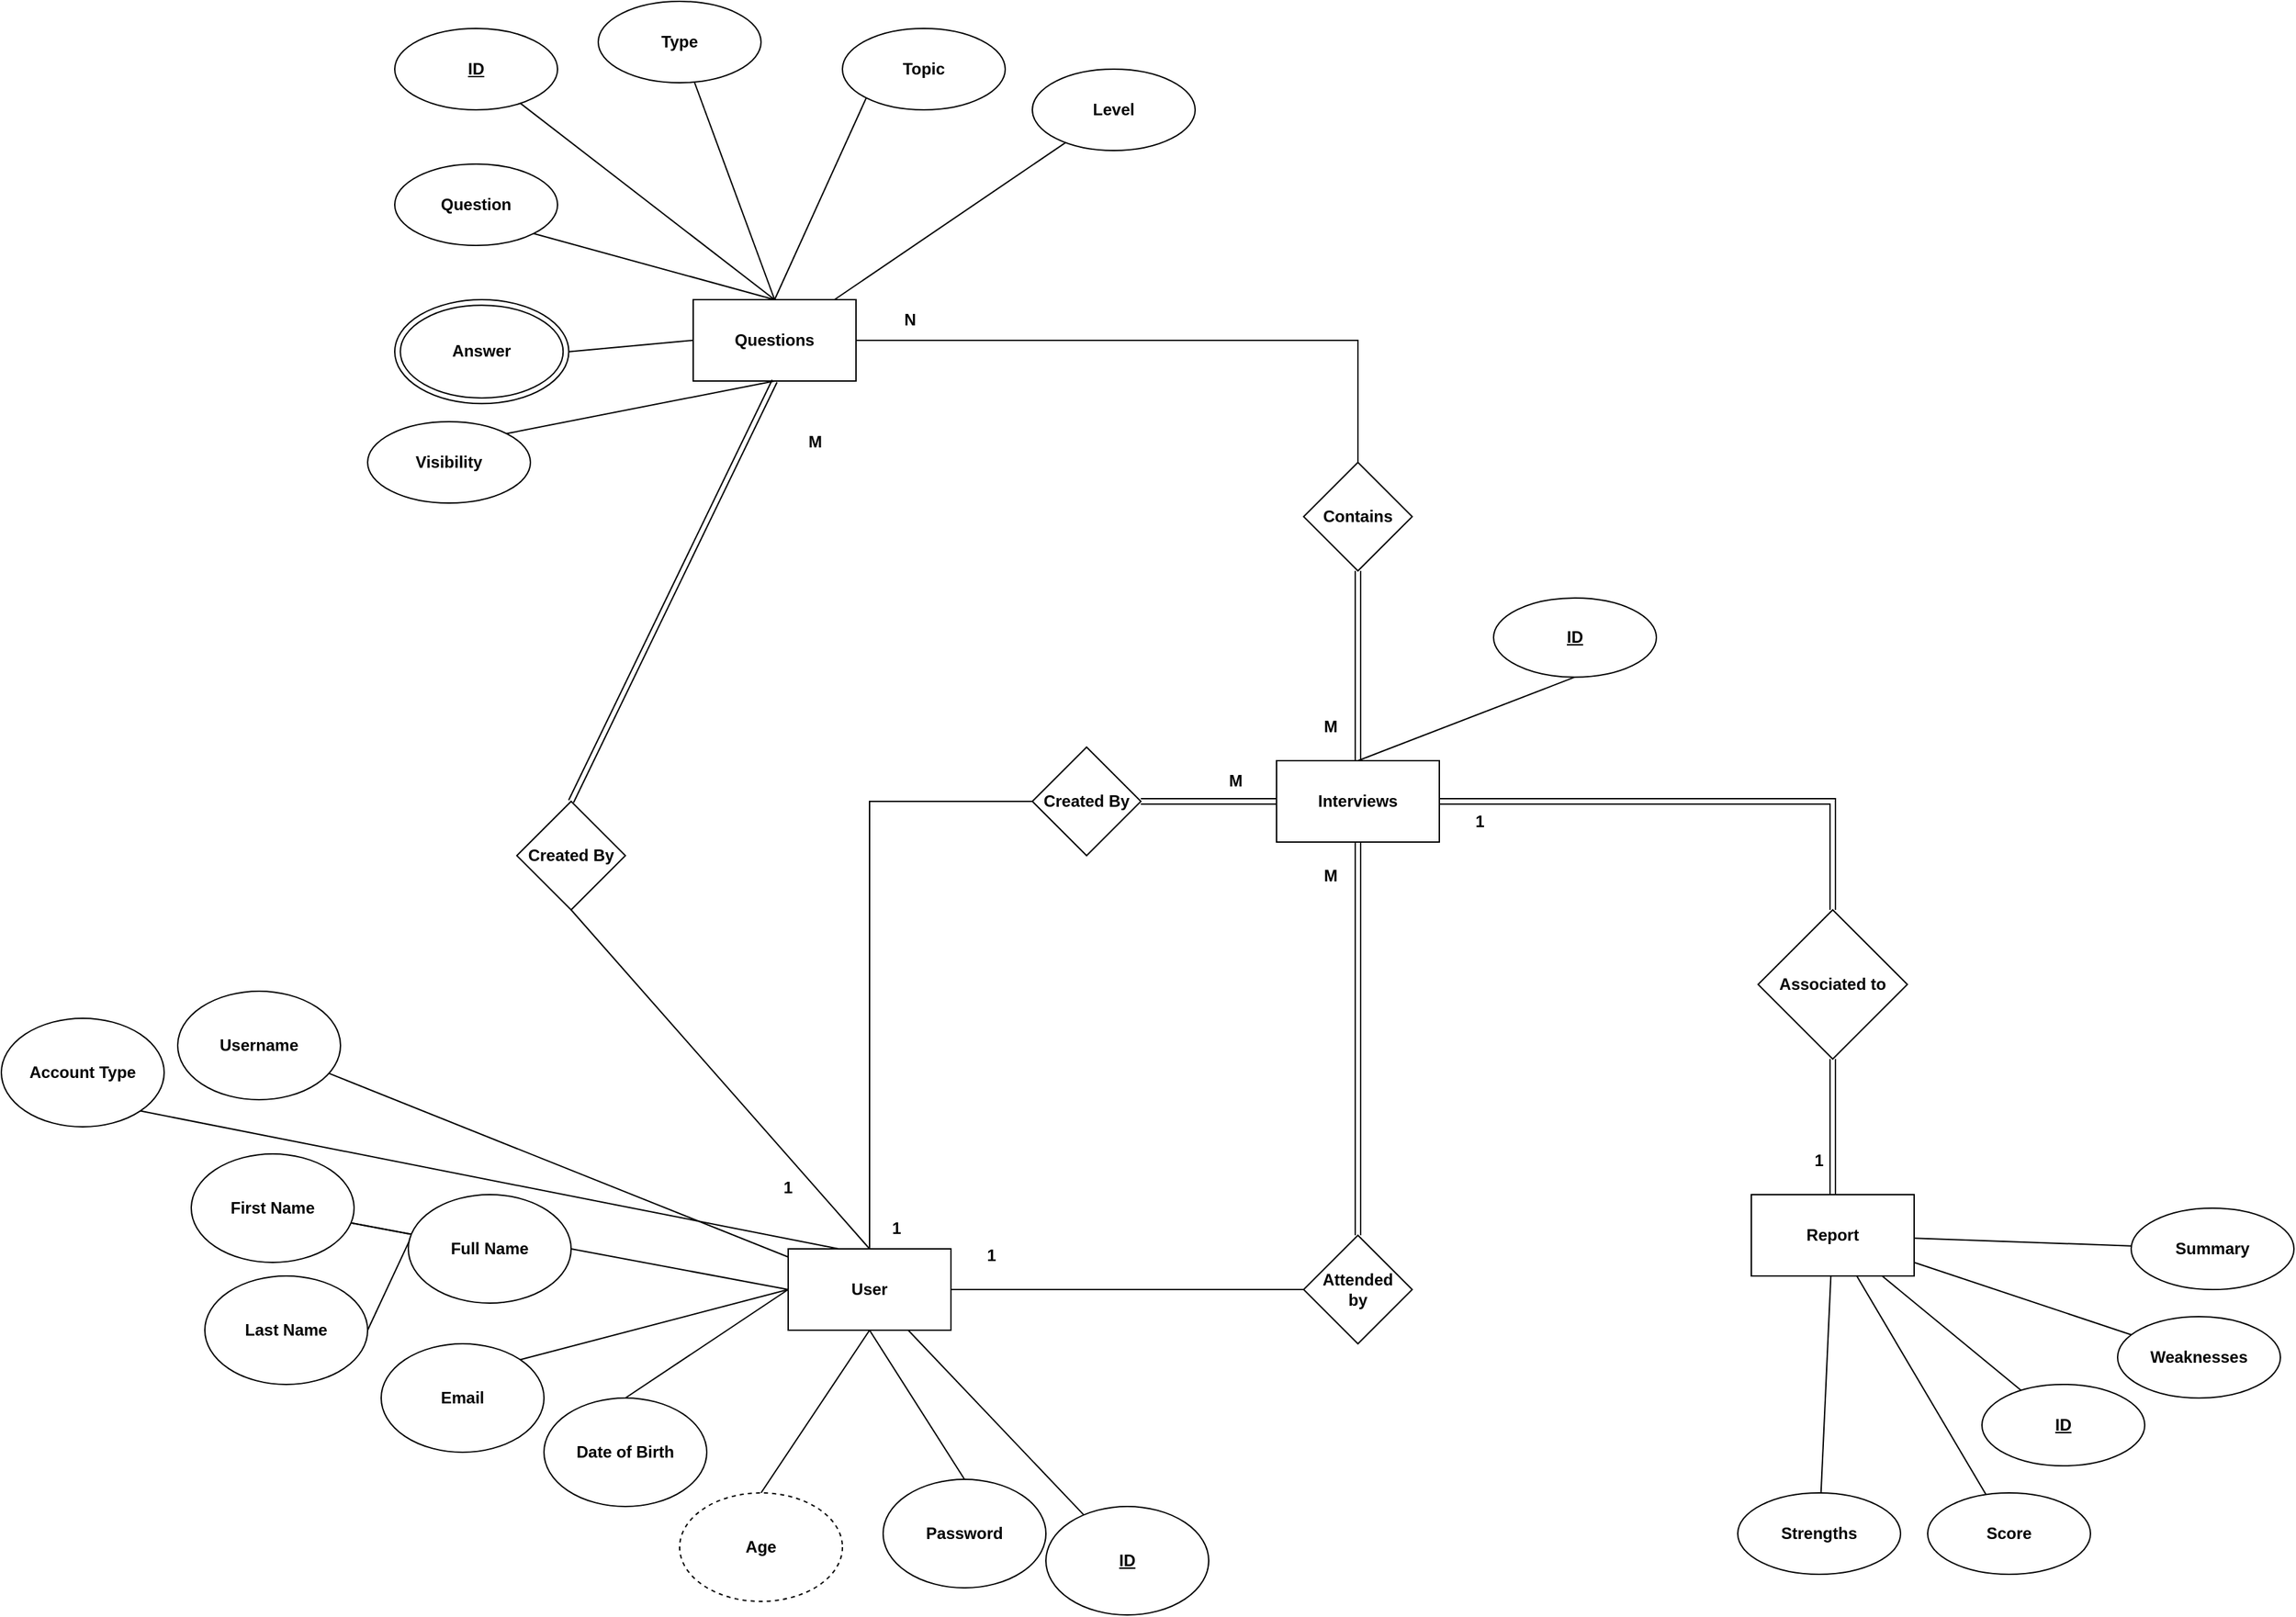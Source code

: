 <mxfile version="20.6.0" type="device"><diagram id="gMeY4CiZzxiTSthGEyME" name="Page-1"><mxGraphModel dx="1579" dy="1581" grid="1" gridSize="10" guides="1" tooltips="1" connect="1" arrows="1" fold="1" page="0" pageScale="1" pageWidth="1100" pageHeight="850" math="0" shadow="0"><root><mxCell id="0"/><mxCell id="1" parent="0"/><mxCell id="HzVAY1CZKWsbAnJS4__g-11" style="edgeStyle=none;rounded=0;orthogonalLoop=1;jettySize=auto;html=1;exitX=0;exitY=0.5;exitDx=0;exitDy=0;entryX=1;entryY=0.5;entryDx=0;entryDy=0;endArrow=none;endFill=0;" parent="1" source="HzVAY1CZKWsbAnJS4__g-1" target="HzVAY1CZKWsbAnJS4__g-2" edge="1"><mxGeometry relative="1" as="geometry"/></mxCell><mxCell id="HzVAY1CZKWsbAnJS4__g-12" style="edgeStyle=none;rounded=0;orthogonalLoop=1;jettySize=auto;html=1;exitX=0;exitY=0.5;exitDx=0;exitDy=0;entryX=1;entryY=0;entryDx=0;entryDy=0;endArrow=none;endFill=0;" parent="1" source="HzVAY1CZKWsbAnJS4__g-1" target="HzVAY1CZKWsbAnJS4__g-4" edge="1"><mxGeometry relative="1" as="geometry"/></mxCell><mxCell id="HzVAY1CZKWsbAnJS4__g-13" style="edgeStyle=none;rounded=0;orthogonalLoop=1;jettySize=auto;html=1;exitX=0;exitY=0.5;exitDx=0;exitDy=0;entryX=0.5;entryY=0;entryDx=0;entryDy=0;endArrow=none;endFill=0;" parent="1" source="HzVAY1CZKWsbAnJS4__g-1" target="HzVAY1CZKWsbAnJS4__g-6" edge="1"><mxGeometry relative="1" as="geometry"/></mxCell><mxCell id="HzVAY1CZKWsbAnJS4__g-14" style="edgeStyle=none;rounded=0;orthogonalLoop=1;jettySize=auto;html=1;exitX=0.5;exitY=1;exitDx=0;exitDy=0;entryX=0.5;entryY=0;entryDx=0;entryDy=0;endArrow=none;endFill=0;" parent="1" source="HzVAY1CZKWsbAnJS4__g-1" target="HzVAY1CZKWsbAnJS4__g-7" edge="1"><mxGeometry relative="1" as="geometry"/></mxCell><mxCell id="HzVAY1CZKWsbAnJS4__g-15" style="edgeStyle=none;rounded=0;orthogonalLoop=1;jettySize=auto;html=1;exitX=0.5;exitY=1;exitDx=0;exitDy=0;entryX=0.5;entryY=0;entryDx=0;entryDy=0;endArrow=none;endFill=0;" parent="1" source="HzVAY1CZKWsbAnJS4__g-1" target="HzVAY1CZKWsbAnJS4__g-5" edge="1"><mxGeometry relative="1" as="geometry"/></mxCell><mxCell id="HzVAY1CZKWsbAnJS4__g-17" style="edgeStyle=none;rounded=0;orthogonalLoop=1;jettySize=auto;html=1;exitX=0.353;exitY=0.017;exitDx=0;exitDy=0;entryX=1;entryY=1;entryDx=0;entryDy=0;endArrow=none;endFill=0;exitPerimeter=0;" parent="1" source="HzVAY1CZKWsbAnJS4__g-1" target="HzVAY1CZKWsbAnJS4__g-16" edge="1"><mxGeometry relative="1" as="geometry"/></mxCell><mxCell id="HzVAY1CZKWsbAnJS4__g-20" value="" style="edgeStyle=none;rounded=0;orthogonalLoop=1;jettySize=auto;html=1;endArrow=none;endFill=0;" parent="1" source="HzVAY1CZKWsbAnJS4__g-1" target="HzVAY1CZKWsbAnJS4__g-18" edge="1"><mxGeometry relative="1" as="geometry"/></mxCell><mxCell id="HzVAY1CZKWsbAnJS4__g-34" value="" style="edgeStyle=none;rounded=0;orthogonalLoop=1;jettySize=auto;html=1;endArrow=none;endFill=0;" parent="1" source="HzVAY1CZKWsbAnJS4__g-1" target="HzVAY1CZKWsbAnJS4__g-33" edge="1"><mxGeometry relative="1" as="geometry"/></mxCell><mxCell id="2QGJPH2X2eXKXfC0UT2v-19" style="edgeStyle=none;rounded=0;orthogonalLoop=1;jettySize=auto;html=1;exitX=0.5;exitY=0;exitDx=0;exitDy=0;entryX=0;entryY=0.5;entryDx=0;entryDy=0;endArrow=none;endFill=0;" edge="1" parent="1" source="HzVAY1CZKWsbAnJS4__g-1" target="2QGJPH2X2eXKXfC0UT2v-16"><mxGeometry relative="1" as="geometry"><Array as="points"><mxPoint x="430" y="-140"/></Array></mxGeometry></mxCell><mxCell id="2QGJPH2X2eXKXfC0UT2v-56" value="" style="edgeStyle=none;rounded=0;orthogonalLoop=1;jettySize=auto;html=1;endArrow=none;endFill=0;" edge="1" parent="1" source="HzVAY1CZKWsbAnJS4__g-1" target="2QGJPH2X2eXKXfC0UT2v-55"><mxGeometry relative="1" as="geometry"/></mxCell><mxCell id="HzVAY1CZKWsbAnJS4__g-1" value="&lt;b&gt;User&lt;/b&gt;" style="rounded=0;whiteSpace=wrap;html=1;" parent="1" vertex="1"><mxGeometry x="370" y="190" width="120" height="60" as="geometry"/></mxCell><mxCell id="HzVAY1CZKWsbAnJS4__g-24" value="" style="edgeStyle=none;rounded=0;orthogonalLoop=1;jettySize=auto;html=1;endArrow=none;endFill=0;" parent="1" source="HzVAY1CZKWsbAnJS4__g-2" target="HzVAY1CZKWsbAnJS4__g-22" edge="1"><mxGeometry relative="1" as="geometry"/></mxCell><mxCell id="HzVAY1CZKWsbAnJS4__g-25" value="" style="edgeStyle=none;rounded=0;orthogonalLoop=1;jettySize=auto;html=1;endArrow=none;endFill=0;" parent="1" source="HzVAY1CZKWsbAnJS4__g-2" target="HzVAY1CZKWsbAnJS4__g-22" edge="1"><mxGeometry relative="1" as="geometry"/></mxCell><mxCell id="HzVAY1CZKWsbAnJS4__g-27" style="edgeStyle=none;rounded=0;orthogonalLoop=1;jettySize=auto;html=1;exitX=0.021;exitY=0.379;exitDx=0;exitDy=0;entryX=1;entryY=0.5;entryDx=0;entryDy=0;endArrow=none;endFill=0;exitPerimeter=0;" parent="1" source="HzVAY1CZKWsbAnJS4__g-2" target="HzVAY1CZKWsbAnJS4__g-23" edge="1"><mxGeometry relative="1" as="geometry"/></mxCell><mxCell id="HzVAY1CZKWsbAnJS4__g-2" value="&lt;b&gt;Full Name&lt;br&gt;&lt;/b&gt;" style="ellipse;whiteSpace=wrap;html=1;strokeColor=default;" parent="1" vertex="1"><mxGeometry x="90" y="150" width="120" height="80" as="geometry"/></mxCell><mxCell id="HzVAY1CZKWsbAnJS4__g-4" value="&lt;b&gt;Email&lt;br&gt;&lt;/b&gt;" style="ellipse;whiteSpace=wrap;html=1;" parent="1" vertex="1"><mxGeometry x="70" y="260" width="120" height="80" as="geometry"/></mxCell><mxCell id="HzVAY1CZKWsbAnJS4__g-5" value="&lt;b&gt;Password&lt;br&gt;&lt;/b&gt;" style="ellipse;whiteSpace=wrap;html=1;" parent="1" vertex="1"><mxGeometry x="440" y="360" width="120" height="80" as="geometry"/></mxCell><mxCell id="HzVAY1CZKWsbAnJS4__g-6" value="&lt;b&gt;Date of Birth&lt;br&gt;&lt;/b&gt;" style="ellipse;whiteSpace=wrap;html=1;" parent="1" vertex="1"><mxGeometry x="190" y="300" width="120" height="80" as="geometry"/></mxCell><mxCell id="HzVAY1CZKWsbAnJS4__g-7" value="&lt;b&gt;Age&lt;br&gt;&lt;/b&gt;" style="ellipse;whiteSpace=wrap;html=1;dashed=1;" parent="1" vertex="1"><mxGeometry x="290" y="370" width="120" height="80" as="geometry"/></mxCell><mxCell id="HzVAY1CZKWsbAnJS4__g-16" value="&lt;b&gt;Account Type&lt;br&gt;&lt;/b&gt;" style="ellipse;whiteSpace=wrap;html=1;" parent="1" vertex="1"><mxGeometry x="-210" y="20" width="120" height="80" as="geometry"/></mxCell><mxCell id="HzVAY1CZKWsbAnJS4__g-18" value="&lt;b&gt;Username&lt;br&gt;&lt;/b&gt;" style="ellipse;whiteSpace=wrap;html=1;" parent="1" vertex="1"><mxGeometry x="-80" width="120" height="80" as="geometry"/></mxCell><mxCell id="HzVAY1CZKWsbAnJS4__g-22" value="&lt;b&gt;First Name&lt;/b&gt;" style="ellipse;whiteSpace=wrap;html=1;strokeColor=default;" parent="1" vertex="1"><mxGeometry x="-70" y="120" width="120" height="80" as="geometry"/></mxCell><mxCell id="HzVAY1CZKWsbAnJS4__g-23" value="&lt;b&gt;Last Name&lt;/b&gt;" style="ellipse;whiteSpace=wrap;html=1;strokeColor=default;" parent="1" vertex="1"><mxGeometry x="-60" y="210" width="120" height="80" as="geometry"/></mxCell><mxCell id="HzVAY1CZKWsbAnJS4__g-29" style="edgeStyle=none;rounded=0;orthogonalLoop=1;jettySize=auto;html=1;entryX=1;entryY=1;entryDx=0;entryDy=0;endArrow=none;endFill=0;exitX=0.5;exitY=0;exitDx=0;exitDy=0;" parent="1" source="HzVAY1CZKWsbAnJS4__g-31" target="HzVAY1CZKWsbAnJS4__g-35" edge="1"><mxGeometry relative="1" as="geometry"><mxPoint x="172.426" y="-531.716" as="targetPoint"/><mxPoint x="380" y="-550" as="sourcePoint"/></mxGeometry></mxCell><mxCell id="HzVAY1CZKWsbAnJS4__g-30" value="" style="edgeStyle=none;rounded=0;orthogonalLoop=1;jettySize=auto;html=1;endArrow=none;endFill=0;exitX=0.5;exitY=0;exitDx=0;exitDy=0;" parent="1" source="HzVAY1CZKWsbAnJS4__g-31" target="HzVAY1CZKWsbAnJS4__g-32" edge="1"><mxGeometry relative="1" as="geometry"/></mxCell><mxCell id="HzVAY1CZKWsbAnJS4__g-41" style="edgeStyle=none;rounded=0;orthogonalLoop=1;jettySize=auto;html=1;exitX=0;exitY=0.5;exitDx=0;exitDy=0;entryX=1;entryY=0.5;entryDx=0;entryDy=0;endArrow=none;endFill=0;" parent="1" source="HzVAY1CZKWsbAnJS4__g-31" target="HzVAY1CZKWsbAnJS4__g-40" edge="1"><mxGeometry relative="1" as="geometry"/></mxCell><mxCell id="HzVAY1CZKWsbAnJS4__g-48" style="edgeStyle=none;rounded=0;orthogonalLoop=1;jettySize=auto;html=1;exitX=0.5;exitY=1;exitDx=0;exitDy=0;entryX=1;entryY=0;entryDx=0;entryDy=0;endArrow=none;endFill=0;" parent="1" source="HzVAY1CZKWsbAnJS4__g-31" target="HzVAY1CZKWsbAnJS4__g-47" edge="1"><mxGeometry relative="1" as="geometry"/></mxCell><mxCell id="HzVAY1CZKWsbAnJS4__g-51" style="edgeStyle=none;rounded=0;orthogonalLoop=1;jettySize=auto;html=1;exitX=0.5;exitY=0;exitDx=0;exitDy=0;entryX=0;entryY=1;entryDx=0;entryDy=0;endArrow=none;endFill=0;" parent="1" source="HzVAY1CZKWsbAnJS4__g-31" target="HzVAY1CZKWsbAnJS4__g-50" edge="1"><mxGeometry relative="1" as="geometry"/></mxCell><mxCell id="2QGJPH2X2eXKXfC0UT2v-11" value="" style="edgeStyle=none;rounded=0;orthogonalLoop=1;jettySize=auto;html=1;endArrow=none;endFill=0;" edge="1" parent="1" source="HzVAY1CZKWsbAnJS4__g-31" target="2QGJPH2X2eXKXfC0UT2v-10"><mxGeometry relative="1" as="geometry"/></mxCell><mxCell id="2QGJPH2X2eXKXfC0UT2v-22" style="edgeStyle=none;rounded=0;orthogonalLoop=1;jettySize=auto;html=1;exitX=1;exitY=0.5;exitDx=0;exitDy=0;entryX=0.5;entryY=0;entryDx=0;entryDy=0;endArrow=none;endFill=0;" edge="1" parent="1" source="HzVAY1CZKWsbAnJS4__g-31" target="2QGJPH2X2eXKXfC0UT2v-20"><mxGeometry relative="1" as="geometry"><Array as="points"><mxPoint x="790" y="-480"/></Array></mxGeometry></mxCell><mxCell id="2QGJPH2X2eXKXfC0UT2v-36" value="" style="edgeStyle=none;rounded=0;orthogonalLoop=1;jettySize=auto;html=1;endArrow=none;endFill=0;exitX=0.5;exitY=0;exitDx=0;exitDy=0;" edge="1" parent="1" source="HzVAY1CZKWsbAnJS4__g-31" target="2QGJPH2X2eXKXfC0UT2v-35"><mxGeometry relative="1" as="geometry"/></mxCell><mxCell id="HzVAY1CZKWsbAnJS4__g-31" value="&lt;b&gt;Questions&lt;/b&gt;" style="rounded=0;whiteSpace=wrap;html=1;" parent="1" vertex="1"><mxGeometry x="300" y="-510" width="120" height="60" as="geometry"/></mxCell><mxCell id="HzVAY1CZKWsbAnJS4__g-32" value="&lt;b&gt;&lt;u&gt;ID&lt;/u&gt;&lt;br&gt;&lt;/b&gt;" style="ellipse;whiteSpace=wrap;html=1;" parent="1" vertex="1"><mxGeometry x="80" y="-710" width="120" height="60" as="geometry"/></mxCell><mxCell id="HzVAY1CZKWsbAnJS4__g-33" value="&lt;b&gt;&lt;u&gt;ID&lt;/u&gt;&lt;br&gt;&lt;/b&gt;" style="ellipse;whiteSpace=wrap;html=1;" parent="1" vertex="1"><mxGeometry x="560" y="380" width="120" height="80" as="geometry"/></mxCell><mxCell id="HzVAY1CZKWsbAnJS4__g-35" value="&lt;b&gt;Question&lt;br&gt;&lt;/b&gt;" style="ellipse;whiteSpace=wrap;html=1;" parent="1" vertex="1"><mxGeometry x="80" y="-610" width="120" height="60" as="geometry"/></mxCell><mxCell id="2QGJPH2X2eXKXfC0UT2v-13" style="edgeStyle=none;rounded=0;orthogonalLoop=1;jettySize=auto;html=1;exitX=0.5;exitY=0;exitDx=0;exitDy=0;entryX=0.5;entryY=1;entryDx=0;entryDy=0;endArrow=none;endFill=0;" edge="1" parent="1" source="HzVAY1CZKWsbAnJS4__g-42" target="HzVAY1CZKWsbAnJS4__g-43"><mxGeometry relative="1" as="geometry"/></mxCell><mxCell id="2QGJPH2X2eXKXfC0UT2v-17" value="" style="edgeStyle=none;rounded=0;orthogonalLoop=1;jettySize=auto;html=1;endArrow=none;endFill=0;shape=link;" edge="1" parent="1" source="HzVAY1CZKWsbAnJS4__g-42" target="2QGJPH2X2eXKXfC0UT2v-16"><mxGeometry relative="1" as="geometry"/></mxCell><mxCell id="2QGJPH2X2eXKXfC0UT2v-21" value="" style="edgeStyle=none;rounded=0;orthogonalLoop=1;jettySize=auto;html=1;endArrow=none;endFill=0;shape=link;" edge="1" parent="1" source="HzVAY1CZKWsbAnJS4__g-42" target="2QGJPH2X2eXKXfC0UT2v-20"><mxGeometry relative="1" as="geometry"/></mxCell><mxCell id="HzVAY1CZKWsbAnJS4__g-42" value="&lt;b&gt;Interviews&lt;/b&gt;" style="rounded=0;whiteSpace=wrap;html=1;strokeColor=default;" parent="1" vertex="1"><mxGeometry x="730" y="-170" width="120" height="60" as="geometry"/></mxCell><mxCell id="HzVAY1CZKWsbAnJS4__g-43" value="&lt;b&gt;&lt;u&gt;ID&lt;/u&gt;&lt;br&gt;&lt;/b&gt;" style="ellipse;whiteSpace=wrap;html=1;" parent="1" vertex="1"><mxGeometry x="890" y="-290" width="120" height="58.33" as="geometry"/></mxCell><mxCell id="HzVAY1CZKWsbAnJS4__g-47" value="&lt;b&gt;Visibility&lt;br&gt;&lt;/b&gt;" style="ellipse;whiteSpace=wrap;html=1;" parent="1" vertex="1"><mxGeometry x="60" y="-420" width="120" height="60" as="geometry"/></mxCell><mxCell id="HzVAY1CZKWsbAnJS4__g-50" value="&lt;b&gt;Topic&lt;br&gt;&lt;/b&gt;" style="ellipse;whiteSpace=wrap;html=1;" parent="1" vertex="1"><mxGeometry x="410" y="-710" width="120" height="60" as="geometry"/></mxCell><mxCell id="2QGJPH2X2eXKXfC0UT2v-10" value="&lt;b&gt;Level&lt;/b&gt;" style="ellipse;whiteSpace=wrap;html=1;rounded=0;" vertex="1" parent="1"><mxGeometry x="550" y="-680.0" width="120" height="60" as="geometry"/></mxCell><mxCell id="2QGJPH2X2eXKXfC0UT2v-16" value="&lt;b&gt;Created By&lt;/b&gt;" style="rhombus;whiteSpace=wrap;html=1;rounded=0;" vertex="1" parent="1"><mxGeometry x="550" y="-180" width="80" height="80" as="geometry"/></mxCell><mxCell id="2QGJPH2X2eXKXfC0UT2v-20" value="&lt;b&gt;Contains&lt;/b&gt;" style="rhombus;whiteSpace=wrap;html=1;rounded=0;" vertex="1" parent="1"><mxGeometry x="750" y="-390" width="80" height="80" as="geometry"/></mxCell><mxCell id="2QGJPH2X2eXKXfC0UT2v-23" value="&lt;b&gt;N&lt;/b&gt;" style="text;html=1;strokeColor=none;fillColor=none;align=center;verticalAlign=middle;whiteSpace=wrap;rounded=0;" vertex="1" parent="1"><mxGeometry x="430" y="-510" width="60" height="30" as="geometry"/></mxCell><mxCell id="2QGJPH2X2eXKXfC0UT2v-24" value="&lt;b&gt;M&lt;/b&gt;" style="text;html=1;strokeColor=none;fillColor=none;align=center;verticalAlign=middle;whiteSpace=wrap;rounded=0;" vertex="1" parent="1"><mxGeometry x="740" y="-210" width="60" height="30" as="geometry"/></mxCell><mxCell id="2QGJPH2X2eXKXfC0UT2v-25" value="&lt;b&gt;1&lt;/b&gt;" style="text;html=1;strokeColor=none;fillColor=none;align=center;verticalAlign=middle;whiteSpace=wrap;rounded=0;" vertex="1" parent="1"><mxGeometry x="420" y="160" width="60" height="30" as="geometry"/></mxCell><mxCell id="2QGJPH2X2eXKXfC0UT2v-28" value="&lt;b&gt;M&lt;/b&gt;" style="text;html=1;strokeColor=none;fillColor=none;align=center;verticalAlign=middle;whiteSpace=wrap;rounded=0;" vertex="1" parent="1"><mxGeometry x="670" y="-170" width="60" height="30" as="geometry"/></mxCell><mxCell id="2QGJPH2X2eXKXfC0UT2v-30" style="edgeStyle=none;rounded=0;orthogonalLoop=1;jettySize=auto;html=1;exitX=0.5;exitY=0;exitDx=0;exitDy=0;entryX=0.5;entryY=1;entryDx=0;entryDy=0;endArrow=none;endFill=0;shape=link;" edge="1" parent="1" source="2QGJPH2X2eXKXfC0UT2v-29" target="HzVAY1CZKWsbAnJS4__g-31"><mxGeometry relative="1" as="geometry"/></mxCell><mxCell id="2QGJPH2X2eXKXfC0UT2v-31" style="edgeStyle=none;rounded=0;orthogonalLoop=1;jettySize=auto;html=1;exitX=0.5;exitY=1;exitDx=0;exitDy=0;entryX=0.5;entryY=0;entryDx=0;entryDy=0;endArrow=none;endFill=0;" edge="1" parent="1" source="2QGJPH2X2eXKXfC0UT2v-29" target="HzVAY1CZKWsbAnJS4__g-1"><mxGeometry relative="1" as="geometry"/></mxCell><mxCell id="2QGJPH2X2eXKXfC0UT2v-29" value="&lt;b&gt;Created By&lt;/b&gt;" style="rhombus;whiteSpace=wrap;html=1;" vertex="1" parent="1"><mxGeometry x="170" y="-140.0" width="80" height="80" as="geometry"/></mxCell><mxCell id="2QGJPH2X2eXKXfC0UT2v-32" style="edgeStyle=none;rounded=0;orthogonalLoop=1;jettySize=auto;html=1;exitX=0.5;exitY=1;exitDx=0;exitDy=0;endArrow=none;endFill=0;" edge="1" parent="1" source="HzVAY1CZKWsbAnJS4__g-18" target="HzVAY1CZKWsbAnJS4__g-18"><mxGeometry relative="1" as="geometry"/></mxCell><mxCell id="2QGJPH2X2eXKXfC0UT2v-33" value="&lt;b&gt;M&lt;/b&gt;" style="text;html=1;strokeColor=none;fillColor=none;align=center;verticalAlign=middle;whiteSpace=wrap;rounded=0;" vertex="1" parent="1"><mxGeometry x="360" y="-420" width="60" height="30" as="geometry"/></mxCell><mxCell id="2QGJPH2X2eXKXfC0UT2v-34" value="&lt;b&gt;1&lt;/b&gt;" style="text;html=1;strokeColor=none;fillColor=none;align=center;verticalAlign=middle;whiteSpace=wrap;rounded=0;" vertex="1" parent="1"><mxGeometry x="340" y="130" width="60" height="30" as="geometry"/></mxCell><mxCell id="2QGJPH2X2eXKXfC0UT2v-35" value="&lt;b&gt;Type&lt;/b&gt;" style="ellipse;whiteSpace=wrap;html=1;rounded=0;" vertex="1" parent="1"><mxGeometry x="230" y="-730" width="120" height="60" as="geometry"/></mxCell><mxCell id="2QGJPH2X2eXKXfC0UT2v-37" value="" style="group" vertex="1" connectable="0" parent="1"><mxGeometry x="80" y="-510" width="128.27" height="76.67" as="geometry"/></mxCell><mxCell id="HzVAY1CZKWsbAnJS4__g-40" value="" style="ellipse;whiteSpace=wrap;html=1;strokeColor=default;" parent="2QGJPH2X2eXKXfC0UT2v-37" vertex="1"><mxGeometry width="128.27" height="76.67" as="geometry"/></mxCell><mxCell id="HzVAY1CZKWsbAnJS4__g-36" value="&lt;b&gt;Answer&lt;br&gt;&lt;/b&gt;" style="ellipse;whiteSpace=wrap;html=1;" parent="2QGJPH2X2eXKXfC0UT2v-37" vertex="1"><mxGeometry x="4.13" y="4.16" width="120" height="68.33" as="geometry"/></mxCell><mxCell id="2QGJPH2X2eXKXfC0UT2v-40" value="" style="edgeStyle=none;rounded=0;orthogonalLoop=1;jettySize=auto;html=1;endArrow=none;endFill=0;" edge="1" parent="1" source="2QGJPH2X2eXKXfC0UT2v-38" target="2QGJPH2X2eXKXfC0UT2v-39"><mxGeometry relative="1" as="geometry"/></mxCell><mxCell id="2QGJPH2X2eXKXfC0UT2v-42" value="" style="edgeStyle=none;rounded=0;orthogonalLoop=1;jettySize=auto;html=1;endArrow=none;endFill=0;" edge="1" parent="1" source="2QGJPH2X2eXKXfC0UT2v-38" target="2QGJPH2X2eXKXfC0UT2v-41"><mxGeometry relative="1" as="geometry"/></mxCell><mxCell id="2QGJPH2X2eXKXfC0UT2v-44" value="" style="edgeStyle=none;rounded=0;orthogonalLoop=1;jettySize=auto;html=1;endArrow=none;endFill=0;" edge="1" parent="1" source="2QGJPH2X2eXKXfC0UT2v-38" target="2QGJPH2X2eXKXfC0UT2v-43"><mxGeometry relative="1" as="geometry"/></mxCell><mxCell id="2QGJPH2X2eXKXfC0UT2v-46" value="" style="edgeStyle=none;rounded=0;orthogonalLoop=1;jettySize=auto;html=1;endArrow=none;endFill=0;" edge="1" parent="1" source="2QGJPH2X2eXKXfC0UT2v-38" target="2QGJPH2X2eXKXfC0UT2v-45"><mxGeometry relative="1" as="geometry"/></mxCell><mxCell id="2QGJPH2X2eXKXfC0UT2v-48" value="" style="edgeStyle=none;rounded=0;orthogonalLoop=1;jettySize=auto;html=1;endArrow=none;endFill=0;" edge="1" parent="1" source="2QGJPH2X2eXKXfC0UT2v-38" target="2QGJPH2X2eXKXfC0UT2v-47"><mxGeometry relative="1" as="geometry"/></mxCell><mxCell id="2QGJPH2X2eXKXfC0UT2v-50" value="" style="edgeStyle=none;rounded=0;orthogonalLoop=1;jettySize=auto;html=1;endArrow=none;endFill=0;shape=link;" edge="1" parent="1" source="2QGJPH2X2eXKXfC0UT2v-38" target="2QGJPH2X2eXKXfC0UT2v-49"><mxGeometry relative="1" as="geometry"/></mxCell><mxCell id="2QGJPH2X2eXKXfC0UT2v-38" value="&lt;b&gt;Report&lt;/b&gt;" style="rounded=0;whiteSpace=wrap;html=1;" vertex="1" parent="1"><mxGeometry x="1080" y="150" width="120" height="60" as="geometry"/></mxCell><mxCell id="2QGJPH2X2eXKXfC0UT2v-39" value="&lt;b&gt;&lt;u&gt;ID&lt;/u&gt;&lt;/b&gt;" style="ellipse;whiteSpace=wrap;html=1;rounded=0;" vertex="1" parent="1"><mxGeometry x="1250" y="290" width="120" height="60" as="geometry"/></mxCell><mxCell id="2QGJPH2X2eXKXfC0UT2v-41" value="&lt;b&gt;Score&lt;/b&gt;" style="ellipse;whiteSpace=wrap;html=1;rounded=0;" vertex="1" parent="1"><mxGeometry x="1210" y="370" width="120" height="60" as="geometry"/></mxCell><mxCell id="2QGJPH2X2eXKXfC0UT2v-43" value="&lt;b&gt;Summary&lt;/b&gt;" style="ellipse;whiteSpace=wrap;html=1;rounded=0;" vertex="1" parent="1"><mxGeometry x="1360" y="160" width="120" height="60" as="geometry"/></mxCell><mxCell id="2QGJPH2X2eXKXfC0UT2v-45" value="&lt;b&gt;Weaknesses&lt;/b&gt;" style="ellipse;whiteSpace=wrap;html=1;rounded=0;" vertex="1" parent="1"><mxGeometry x="1350" y="240" width="120" height="60" as="geometry"/></mxCell><mxCell id="2QGJPH2X2eXKXfC0UT2v-47" value="Strengths" style="ellipse;whiteSpace=wrap;html=1;rounded=0;fontStyle=1" vertex="1" parent="1"><mxGeometry x="1070" y="370" width="120" height="60" as="geometry"/></mxCell><mxCell id="2QGJPH2X2eXKXfC0UT2v-53" style="edgeStyle=none;rounded=0;orthogonalLoop=1;jettySize=auto;html=1;exitX=0.5;exitY=0;exitDx=0;exitDy=0;entryX=1;entryY=0.5;entryDx=0;entryDy=0;endArrow=none;endFill=0;shape=link;" edge="1" parent="1" source="2QGJPH2X2eXKXfC0UT2v-49" target="HzVAY1CZKWsbAnJS4__g-42"><mxGeometry relative="1" as="geometry"><Array as="points"><mxPoint x="1140" y="-140"/></Array></mxGeometry></mxCell><mxCell id="2QGJPH2X2eXKXfC0UT2v-49" value="&lt;b&gt;Associated to&lt;/b&gt;" style="rhombus;whiteSpace=wrap;html=1;rounded=0;" vertex="1" parent="1"><mxGeometry x="1085" y="-60" width="110" height="110" as="geometry"/></mxCell><mxCell id="2QGJPH2X2eXKXfC0UT2v-59" style="edgeStyle=none;rounded=0;orthogonalLoop=1;jettySize=auto;html=1;exitX=0.5;exitY=0;exitDx=0;exitDy=0;entryX=0.5;entryY=1;entryDx=0;entryDy=0;endArrow=none;endFill=0;shape=link;" edge="1" parent="1" source="2QGJPH2X2eXKXfC0UT2v-55" target="HzVAY1CZKWsbAnJS4__g-42"><mxGeometry relative="1" as="geometry"/></mxCell><mxCell id="2QGJPH2X2eXKXfC0UT2v-55" value="&lt;b&gt;Attended&lt;br&gt;by&lt;br&gt;&lt;/b&gt;" style="rhombus;whiteSpace=wrap;html=1;rounded=0;" vertex="1" parent="1"><mxGeometry x="750" y="180" width="80" height="80" as="geometry"/></mxCell><mxCell id="2QGJPH2X2eXKXfC0UT2v-60" value="&lt;b&gt;M&lt;/b&gt;" style="text;html=1;strokeColor=none;fillColor=none;align=center;verticalAlign=middle;whiteSpace=wrap;rounded=0;" vertex="1" parent="1"><mxGeometry x="740" y="-100" width="60" height="30" as="geometry"/></mxCell><mxCell id="2QGJPH2X2eXKXfC0UT2v-61" value="&lt;b&gt;1&lt;/b&gt;" style="text;html=1;strokeColor=none;fillColor=none;align=center;verticalAlign=middle;whiteSpace=wrap;rounded=0;" vertex="1" parent="1"><mxGeometry x="490" y="180" width="60" height="30" as="geometry"/></mxCell><mxCell id="2QGJPH2X2eXKXfC0UT2v-62" value="&lt;b&gt;1&lt;/b&gt;" style="text;html=1;strokeColor=none;fillColor=none;align=center;verticalAlign=middle;whiteSpace=wrap;rounded=0;" vertex="1" parent="1"><mxGeometry x="1100" y="110" width="60" height="30" as="geometry"/></mxCell><mxCell id="2QGJPH2X2eXKXfC0UT2v-63" value="&lt;b&gt;1&lt;/b&gt;" style="text;html=1;strokeColor=none;fillColor=none;align=center;verticalAlign=middle;whiteSpace=wrap;rounded=0;" vertex="1" parent="1"><mxGeometry x="850" y="-140" width="60" height="30" as="geometry"/></mxCell></root></mxGraphModel></diagram></mxfile>